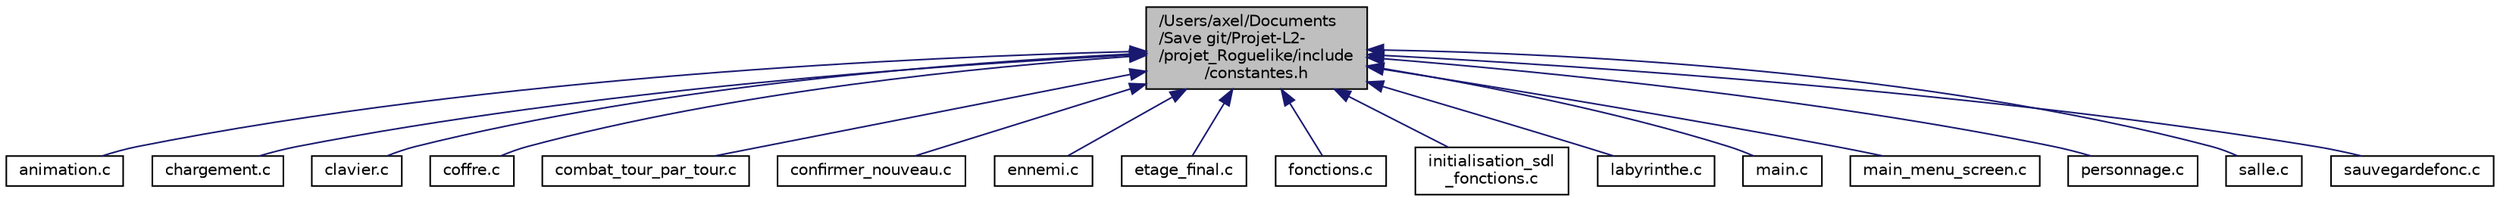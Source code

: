 digraph "/Users/axel/Documents/Save git/Projet-L2-/projet_Roguelike/include/constantes.h"
{
 // LATEX_PDF_SIZE
  edge [fontname="Helvetica",fontsize="10",labelfontname="Helvetica",labelfontsize="10"];
  node [fontname="Helvetica",fontsize="10",shape=record];
  Node1 [label="/Users/axel/Documents\l/Save git/Projet-L2-\l/projet_Roguelike/include\l/constantes.h",height=0.2,width=0.4,color="black", fillcolor="grey75", style="filled", fontcolor="black",tooltip="Constantes et structures du projet Roguelike."];
  Node1 -> Node2 [dir="back",color="midnightblue",fontsize="10",style="solid",fontname="Helvetica"];
  Node2 [label="animation.c",height=0.2,width=0.4,color="black", fillcolor="white", style="filled",URL="$animation_8c.html",tooltip="Gère les différentes animations de combat, de chargement et de mort."];
  Node1 -> Node3 [dir="back",color="midnightblue",fontsize="10",style="solid",fontname="Helvetica"];
  Node3 [label="chargement.c",height=0.2,width=0.4,color="black", fillcolor="white", style="filled",URL="$chargement_8c.html",tooltip="Gère toute la partie concernant le chargement de partie."];
  Node1 -> Node4 [dir="back",color="midnightblue",fontsize="10",style="solid",fontname="Helvetica"];
  Node4 [label="clavier.c",height=0.2,width=0.4,color="black", fillcolor="white", style="filled",URL="$clavier_8c.html",tooltip="Gère tous les évènements au clavier."];
  Node1 -> Node5 [dir="back",color="midnightblue",fontsize="10",style="solid",fontname="Helvetica"];
  Node5 [label="coffre.c",height=0.2,width=0.4,color="black", fillcolor="white", style="filled",URL="$coffre_8c.html",tooltip="permet de gérer animation et drop d'objets des coffres"];
  Node1 -> Node6 [dir="back",color="midnightblue",fontsize="10",style="solid",fontname="Helvetica"];
  Node6 [label="combat_tour_par_tour.c",height=0.2,width=0.4,color="black", fillcolor="white", style="filled",URL="$combat__tour__par__tour_8c.html",tooltip="contient et fait appel a toutes fonctions nécessaires pour le combat"];
  Node1 -> Node7 [dir="back",color="midnightblue",fontsize="10",style="solid",fontname="Helvetica"];
  Node7 [label="confirmer_nouveau.c",height=0.2,width=0.4,color="black", fillcolor="white", style="filled",URL="$confirmer__nouveau_8c.html",tooltip="Gère l'écrasement de la sauvegarde en cas de nouvelle partie."];
  Node1 -> Node8 [dir="back",color="midnightblue",fontsize="10",style="solid",fontname="Helvetica"];
  Node8 [label="ennemi.c",height=0.2,width=0.4,color="black", fillcolor="white", style="filled",URL="$ennemi_8c.html",tooltip="Permet de gérer les déplacements et animations des ennemis dans le labyrinthe et en combat."];
  Node1 -> Node9 [dir="back",color="midnightblue",fontsize="10",style="solid",fontname="Helvetica"];
  Node9 [label="etage_final.c",height=0.2,width=0.4,color="black", fillcolor="white", style="filled",URL="$etage__final_8c.html",tooltip="Permet d'afficher et de gèrer le dernier étage et le combat contre le boss."];
  Node1 -> Node10 [dir="back",color="midnightblue",fontsize="10",style="solid",fontname="Helvetica"];
  Node10 [label="fonctions.c",height=0.2,width=0.4,color="black", fillcolor="white", style="filled",URL="$fonctions_8c.html",tooltip="Fichier référençant toutes les fonctions du système de combat."];
  Node1 -> Node11 [dir="back",color="midnightblue",fontsize="10",style="solid",fontname="Helvetica"];
  Node11 [label="initialisation_sdl\l_fonctions.c",height=0.2,width=0.4,color="black", fillcolor="white", style="filled",URL="$initialisation__sdl__fonctions_8c.html",tooltip="fonctions de la sdl pour son initialisation, fichier .c"];
  Node1 -> Node12 [dir="back",color="midnightblue",fontsize="10",style="solid",fontname="Helvetica"];
  Node12 [label="labyrinthe.c",height=0.2,width=0.4,color="black", fillcolor="white", style="filled",URL="$labyrinthe_8c.html",tooltip="contient et fait appel a toutes fonctions nécessaires pour la gestion du labyrinthe"];
  Node1 -> Node13 [dir="back",color="midnightblue",fontsize="10",style="solid",fontname="Helvetica"];
  Node13 [label="main.c",height=0.2,width=0.4,color="black", fillcolor="white", style="filled",URL="$main_8c.html",tooltip="Le projet de deuxième année de licence, un roguelike/rpg."];
  Node1 -> Node14 [dir="back",color="midnightblue",fontsize="10",style="solid",fontname="Helvetica"];
  Node14 [label="main_menu_screen.c",height=0.2,width=0.4,color="black", fillcolor="white", style="filled",URL="$main__menu__screen_8c.html",tooltip="Gère toute la partie représentant le menu principal du jeu."];
  Node1 -> Node15 [dir="back",color="midnightblue",fontsize="10",style="solid",fontname="Helvetica"];
  Node15 [label="personnage.c",height=0.2,width=0.4,color="black", fillcolor="white", style="filled",URL="$personnage_8c.html",tooltip="Gère toute la partie concernant le personnage."];
  Node1 -> Node16 [dir="back",color="midnightblue",fontsize="10",style="solid",fontname="Helvetica"];
  Node16 [label="salle.c",height=0.2,width=0.4,color="black", fillcolor="white", style="filled",URL="$salle_8c.html",tooltip="Programme qui créé une salle et l'affiche."];
  Node1 -> Node17 [dir="back",color="midnightblue",fontsize="10",style="solid",fontname="Helvetica"];
  Node17 [label="sauvegardefonc.c",height=0.2,width=0.4,color="black", fillcolor="white", style="filled",URL="$sauvegardefonc_8c.html",tooltip="Fichier qui référence les différentes fonctions de sauvegarde."];
}
